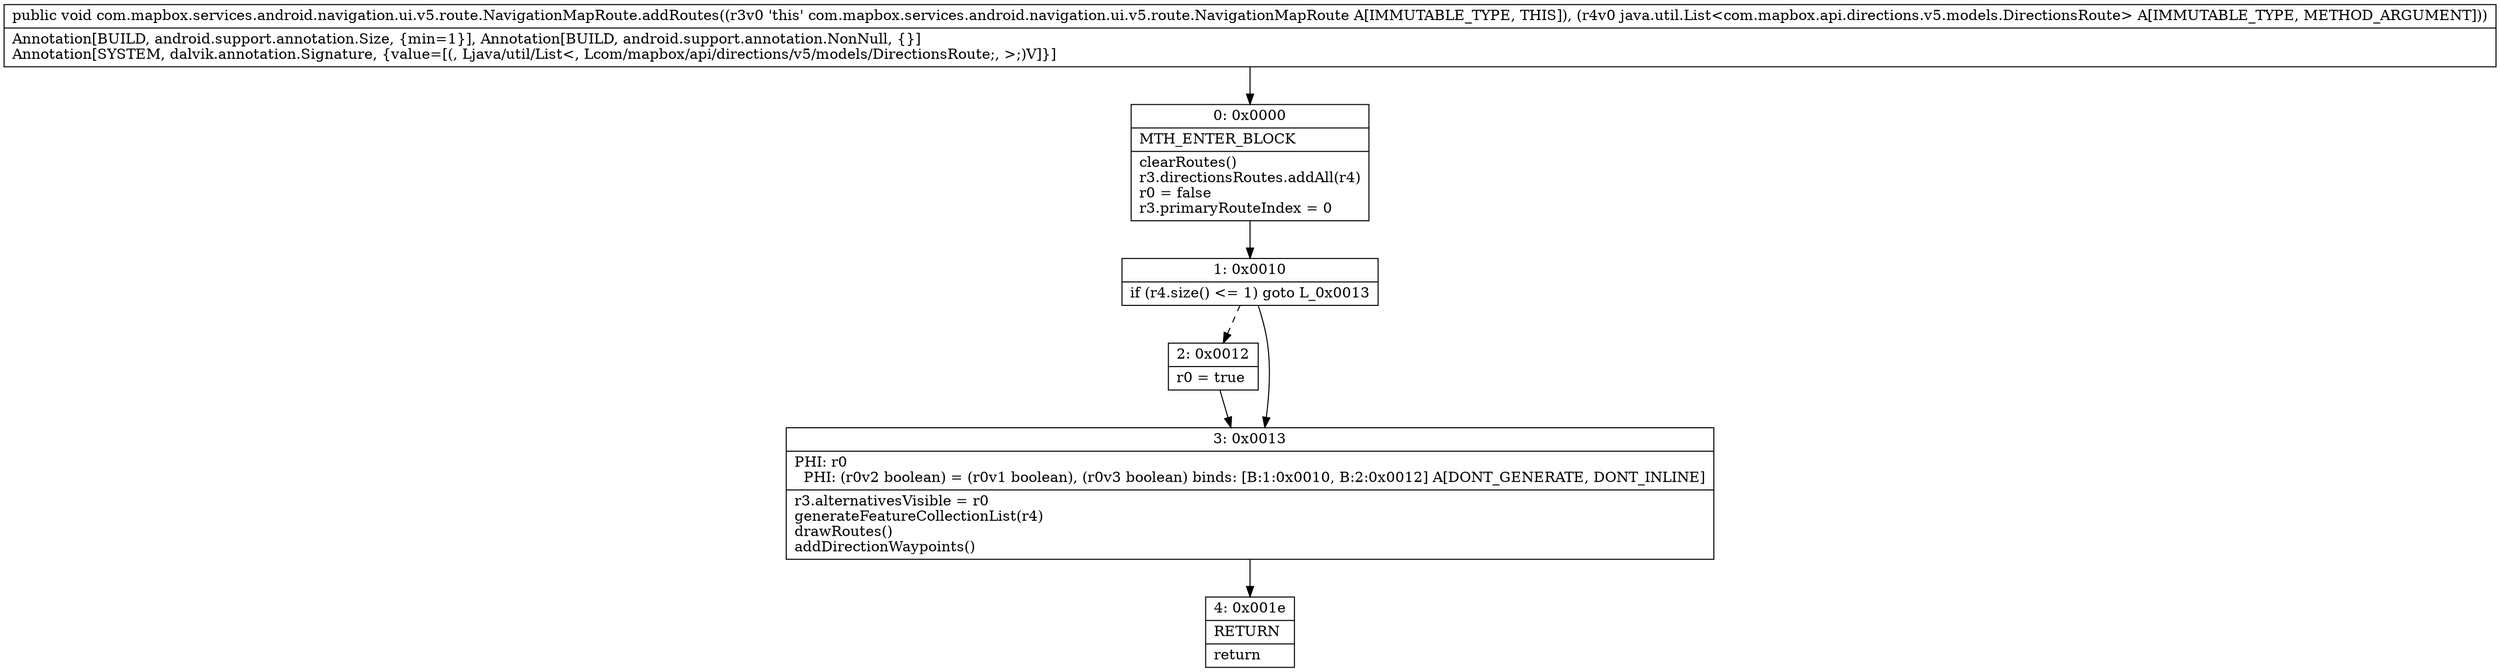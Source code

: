 digraph "CFG forcom.mapbox.services.android.navigation.ui.v5.route.NavigationMapRoute.addRoutes(Ljava\/util\/List;)V" {
Node_0 [shape=record,label="{0\:\ 0x0000|MTH_ENTER_BLOCK\l|clearRoutes()\lr3.directionsRoutes.addAll(r4)\lr0 = false\lr3.primaryRouteIndex = 0\l}"];
Node_1 [shape=record,label="{1\:\ 0x0010|if (r4.size() \<= 1) goto L_0x0013\l}"];
Node_2 [shape=record,label="{2\:\ 0x0012|r0 = true\l}"];
Node_3 [shape=record,label="{3\:\ 0x0013|PHI: r0 \l  PHI: (r0v2 boolean) = (r0v1 boolean), (r0v3 boolean) binds: [B:1:0x0010, B:2:0x0012] A[DONT_GENERATE, DONT_INLINE]\l|r3.alternativesVisible = r0\lgenerateFeatureCollectionList(r4)\ldrawRoutes()\laddDirectionWaypoints()\l}"];
Node_4 [shape=record,label="{4\:\ 0x001e|RETURN\l|return\l}"];
MethodNode[shape=record,label="{public void com.mapbox.services.android.navigation.ui.v5.route.NavigationMapRoute.addRoutes((r3v0 'this' com.mapbox.services.android.navigation.ui.v5.route.NavigationMapRoute A[IMMUTABLE_TYPE, THIS]), (r4v0 java.util.List\<com.mapbox.api.directions.v5.models.DirectionsRoute\> A[IMMUTABLE_TYPE, METHOD_ARGUMENT]))  | Annotation[BUILD, android.support.annotation.Size, \{min=1\}], Annotation[BUILD, android.support.annotation.NonNull, \{\}]\lAnnotation[SYSTEM, dalvik.annotation.Signature, \{value=[(, Ljava\/util\/List\<, Lcom\/mapbox\/api\/directions\/v5\/models\/DirectionsRoute;, \>;)V]\}]\l}"];
MethodNode -> Node_0;
Node_0 -> Node_1;
Node_1 -> Node_2[style=dashed];
Node_1 -> Node_3;
Node_2 -> Node_3;
Node_3 -> Node_4;
}

